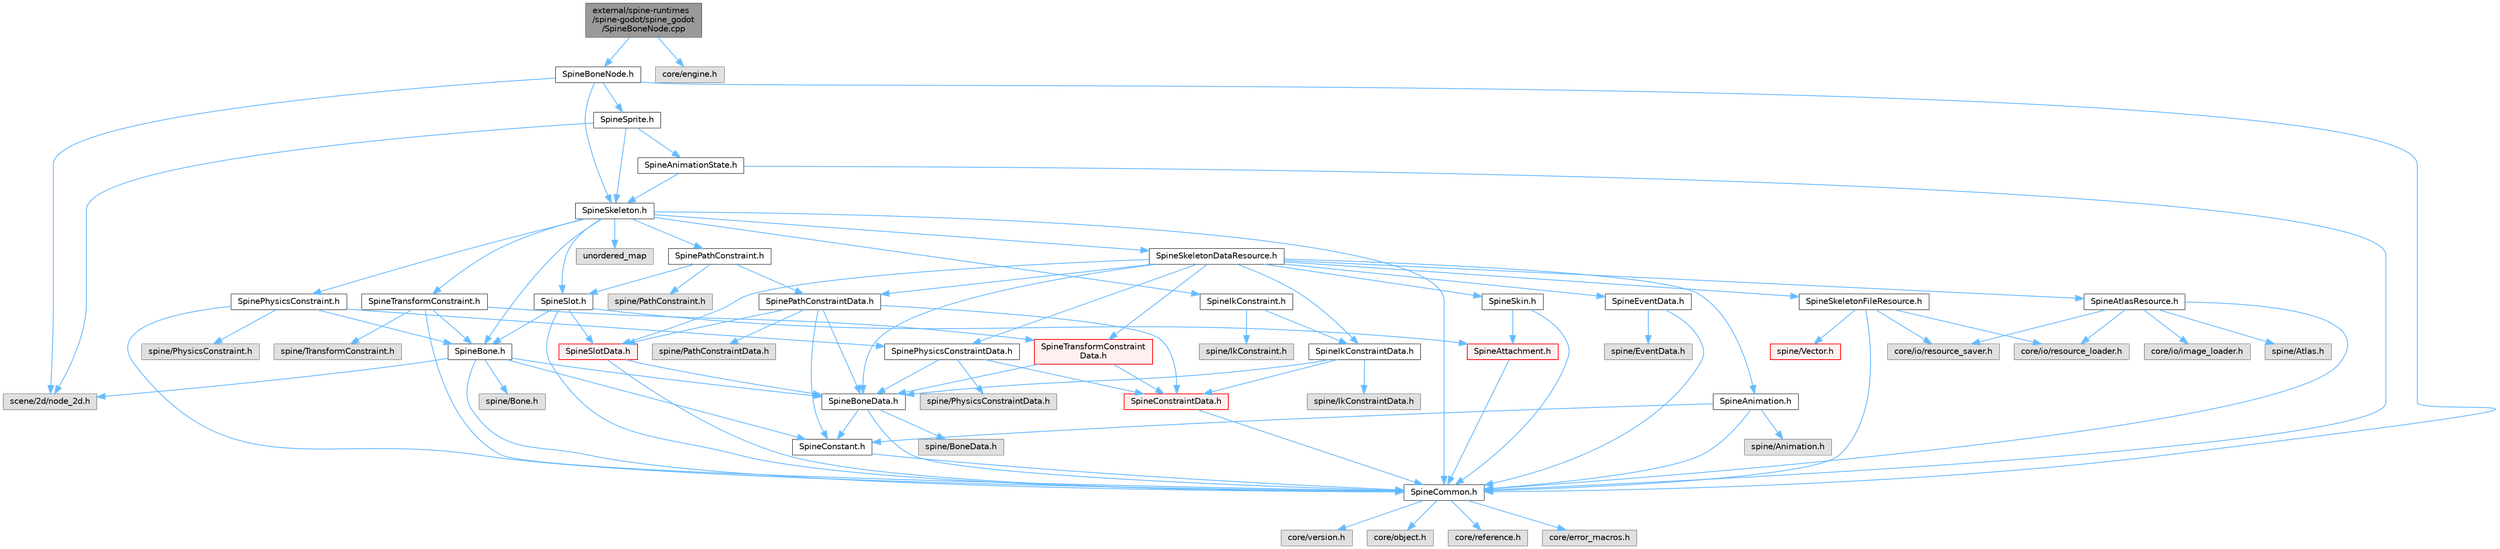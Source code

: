 digraph "external/spine-runtimes/spine-godot/spine_godot/SpineBoneNode.cpp"
{
 // LATEX_PDF_SIZE
  bgcolor="transparent";
  edge [fontname=Helvetica,fontsize=10,labelfontname=Helvetica,labelfontsize=10];
  node [fontname=Helvetica,fontsize=10,shape=box,height=0.2,width=0.4];
  Node1 [id="Node000001",label="external/spine-runtimes\l/spine-godot/spine_godot\l/SpineBoneNode.cpp",height=0.2,width=0.4,color="gray40", fillcolor="grey60", style="filled", fontcolor="black",tooltip=" "];
  Node1 -> Node2 [id="edge1_Node000001_Node000002",color="steelblue1",style="solid",tooltip=" "];
  Node2 [id="Node000002",label="SpineBoneNode.h",height=0.2,width=0.4,color="grey40", fillcolor="white", style="filled",URL="$_spine_bone_node_8h.html",tooltip=" "];
  Node2 -> Node3 [id="edge2_Node000002_Node000003",color="steelblue1",style="solid",tooltip=" "];
  Node3 [id="Node000003",label="SpineCommon.h",height=0.2,width=0.4,color="grey40", fillcolor="white", style="filled",URL="$_spine_common_8h.html",tooltip=" "];
  Node3 -> Node4 [id="edge3_Node000003_Node000004",color="steelblue1",style="solid",tooltip=" "];
  Node4 [id="Node000004",label="core/version.h",height=0.2,width=0.4,color="grey60", fillcolor="#E0E0E0", style="filled",tooltip=" "];
  Node3 -> Node5 [id="edge4_Node000003_Node000005",color="steelblue1",style="solid",tooltip=" "];
  Node5 [id="Node000005",label="core/object.h",height=0.2,width=0.4,color="grey60", fillcolor="#E0E0E0", style="filled",tooltip=" "];
  Node3 -> Node6 [id="edge5_Node000003_Node000006",color="steelblue1",style="solid",tooltip=" "];
  Node6 [id="Node000006",label="core/reference.h",height=0.2,width=0.4,color="grey60", fillcolor="#E0E0E0", style="filled",tooltip=" "];
  Node3 -> Node7 [id="edge6_Node000003_Node000007",color="steelblue1",style="solid",tooltip=" "];
  Node7 [id="Node000007",label="core/error_macros.h",height=0.2,width=0.4,color="grey60", fillcolor="#E0E0E0", style="filled",tooltip=" "];
  Node2 -> Node8 [id="edge7_Node000002_Node000008",color="steelblue1",style="solid",tooltip=" "];
  Node8 [id="Node000008",label="SpineSkeleton.h",height=0.2,width=0.4,color="grey40", fillcolor="white", style="filled",URL="$_spine_skeleton_8h.html",tooltip=" "];
  Node8 -> Node3 [id="edge8_Node000008_Node000003",color="steelblue1",style="solid",tooltip=" "];
  Node8 -> Node9 [id="edge9_Node000008_Node000009",color="steelblue1",style="solid",tooltip=" "];
  Node9 [id="Node000009",label="SpineSkeletonDataResource.h",height=0.2,width=0.4,color="grey40", fillcolor="white", style="filled",URL="$_spine_skeleton_data_resource_8h.html",tooltip=" "];
  Node9 -> Node10 [id="edge10_Node000009_Node000010",color="steelblue1",style="solid",tooltip=" "];
  Node10 [id="Node000010",label="SpineAnimation.h",height=0.2,width=0.4,color="grey40", fillcolor="white", style="filled",URL="$_spine_animation_8h.html",tooltip=" "];
  Node10 -> Node3 [id="edge11_Node000010_Node000003",color="steelblue1",style="solid",tooltip=" "];
  Node10 -> Node11 [id="edge12_Node000010_Node000011",color="steelblue1",style="solid",tooltip=" "];
  Node11 [id="Node000011",label="SpineConstant.h",height=0.2,width=0.4,color="grey40", fillcolor="white", style="filled",URL="$_spine_constant_8h.html",tooltip=" "];
  Node11 -> Node3 [id="edge13_Node000011_Node000003",color="steelblue1",style="solid",tooltip=" "];
  Node10 -> Node12 [id="edge14_Node000010_Node000012",color="steelblue1",style="solid",tooltip=" "];
  Node12 [id="Node000012",label="spine/Animation.h",height=0.2,width=0.4,color="grey60", fillcolor="#E0E0E0", style="filled",tooltip=" "];
  Node9 -> Node13 [id="edge15_Node000009_Node000013",color="steelblue1",style="solid",tooltip=" "];
  Node13 [id="Node000013",label="SpineAtlasResource.h",height=0.2,width=0.4,color="grey40", fillcolor="white", style="filled",URL="$_spine_atlas_resource_8h.html",tooltip=" "];
  Node13 -> Node3 [id="edge16_Node000013_Node000003",color="steelblue1",style="solid",tooltip=" "];
  Node13 -> Node14 [id="edge17_Node000013_Node000014",color="steelblue1",style="solid",tooltip=" "];
  Node14 [id="Node000014",label="core/io/resource_loader.h",height=0.2,width=0.4,color="grey60", fillcolor="#E0E0E0", style="filled",tooltip=" "];
  Node13 -> Node15 [id="edge18_Node000013_Node000015",color="steelblue1",style="solid",tooltip=" "];
  Node15 [id="Node000015",label="core/io/resource_saver.h",height=0.2,width=0.4,color="grey60", fillcolor="#E0E0E0", style="filled",tooltip=" "];
  Node13 -> Node16 [id="edge19_Node000013_Node000016",color="steelblue1",style="solid",tooltip=" "];
  Node16 [id="Node000016",label="core/io/image_loader.h",height=0.2,width=0.4,color="grey60", fillcolor="#E0E0E0", style="filled",tooltip=" "];
  Node13 -> Node17 [id="edge20_Node000013_Node000017",color="steelblue1",style="solid",tooltip=" "];
  Node17 [id="Node000017",label="spine/Atlas.h",height=0.2,width=0.4,color="grey60", fillcolor="#E0E0E0", style="filled",tooltip=" "];
  Node9 -> Node18 [id="edge21_Node000009_Node000018",color="steelblue1",style="solid",tooltip=" "];
  Node18 [id="Node000018",label="SpineBoneData.h",height=0.2,width=0.4,color="grey40", fillcolor="white", style="filled",URL="$_spine_bone_data_8h.html",tooltip=" "];
  Node18 -> Node3 [id="edge22_Node000018_Node000003",color="steelblue1",style="solid",tooltip=" "];
  Node18 -> Node11 [id="edge23_Node000018_Node000011",color="steelblue1",style="solid",tooltip=" "];
  Node18 -> Node19 [id="edge24_Node000018_Node000019",color="steelblue1",style="solid",tooltip=" "];
  Node19 [id="Node000019",label="spine/BoneData.h",height=0.2,width=0.4,color="grey60", fillcolor="#E0E0E0", style="filled",tooltip=" "];
  Node9 -> Node20 [id="edge25_Node000009_Node000020",color="steelblue1",style="solid",tooltip=" "];
  Node20 [id="Node000020",label="SpineEventData.h",height=0.2,width=0.4,color="grey40", fillcolor="white", style="filled",URL="$_spine_event_data_8h.html",tooltip=" "];
  Node20 -> Node3 [id="edge26_Node000020_Node000003",color="steelblue1",style="solid",tooltip=" "];
  Node20 -> Node21 [id="edge27_Node000020_Node000021",color="steelblue1",style="solid",tooltip=" "];
  Node21 [id="Node000021",label="spine/EventData.h",height=0.2,width=0.4,color="grey60", fillcolor="#E0E0E0", style="filled",tooltip=" "];
  Node9 -> Node22 [id="edge28_Node000009_Node000022",color="steelblue1",style="solid",tooltip=" "];
  Node22 [id="Node000022",label="SpineIkConstraintData.h",height=0.2,width=0.4,color="grey40", fillcolor="white", style="filled",URL="$_spine_ik_constraint_data_8h.html",tooltip=" "];
  Node22 -> Node23 [id="edge29_Node000022_Node000023",color="steelblue1",style="solid",tooltip=" "];
  Node23 [id="Node000023",label="SpineConstraintData.h",height=0.2,width=0.4,color="red", fillcolor="#FFF0F0", style="filled",URL="$_spine_constraint_data_8h.html",tooltip=" "];
  Node23 -> Node3 [id="edge30_Node000023_Node000003",color="steelblue1",style="solid",tooltip=" "];
  Node22 -> Node18 [id="edge31_Node000022_Node000018",color="steelblue1",style="solid",tooltip=" "];
  Node22 -> Node182 [id="edge32_Node000022_Node000182",color="steelblue1",style="solid",tooltip=" "];
  Node182 [id="Node000182",label="spine/IkConstraintData.h",height=0.2,width=0.4,color="grey60", fillcolor="#E0E0E0", style="filled",tooltip=" "];
  Node9 -> Node183 [id="edge33_Node000009_Node000183",color="steelblue1",style="solid",tooltip=" "];
  Node183 [id="Node000183",label="SpinePathConstraintData.h",height=0.2,width=0.4,color="grey40", fillcolor="white", style="filled",URL="$_spine_path_constraint_data_8h.html",tooltip=" "];
  Node183 -> Node23 [id="edge34_Node000183_Node000023",color="steelblue1",style="solid",tooltip=" "];
  Node183 -> Node11 [id="edge35_Node000183_Node000011",color="steelblue1",style="solid",tooltip=" "];
  Node183 -> Node18 [id="edge36_Node000183_Node000018",color="steelblue1",style="solid",tooltip=" "];
  Node183 -> Node184 [id="edge37_Node000183_Node000184",color="steelblue1",style="solid",tooltip=" "];
  Node184 [id="Node000184",label="SpineSlotData.h",height=0.2,width=0.4,color="red", fillcolor="#FFF0F0", style="filled",URL="$_spine_slot_data_8h.html",tooltip=" "];
  Node184 -> Node3 [id="edge38_Node000184_Node000003",color="steelblue1",style="solid",tooltip=" "];
  Node184 -> Node18 [id="edge39_Node000184_Node000018",color="steelblue1",style="solid",tooltip=" "];
  Node183 -> Node186 [id="edge40_Node000183_Node000186",color="steelblue1",style="solid",tooltip=" "];
  Node186 [id="Node000186",label="spine/PathConstraintData.h",height=0.2,width=0.4,color="grey60", fillcolor="#E0E0E0", style="filled",tooltip=" "];
  Node9 -> Node187 [id="edge41_Node000009_Node000187",color="steelblue1",style="solid",tooltip=" "];
  Node187 [id="Node000187",label="SpinePhysicsConstraintData.h",height=0.2,width=0.4,color="grey40", fillcolor="white", style="filled",URL="$_spine_physics_constraint_data_8h.html",tooltip=" "];
  Node187 -> Node23 [id="edge42_Node000187_Node000023",color="steelblue1",style="solid",tooltip=" "];
  Node187 -> Node18 [id="edge43_Node000187_Node000018",color="steelblue1",style="solid",tooltip=" "];
  Node187 -> Node188 [id="edge44_Node000187_Node000188",color="steelblue1",style="solid",tooltip=" "];
  Node188 [id="Node000188",label="spine/PhysicsConstraintData.h",height=0.2,width=0.4,color="grey60", fillcolor="#E0E0E0", style="filled",tooltip=" "];
  Node9 -> Node189 [id="edge45_Node000009_Node000189",color="steelblue1",style="solid",tooltip=" "];
  Node189 [id="Node000189",label="SpineSkeletonFileResource.h",height=0.2,width=0.4,color="grey40", fillcolor="white", style="filled",URL="$_spine_skeleton_file_resource_8h.html",tooltip=" "];
  Node189 -> Node3 [id="edge46_Node000189_Node000003",color="steelblue1",style="solid",tooltip=" "];
  Node189 -> Node14 [id="edge47_Node000189_Node000014",color="steelblue1",style="solid",tooltip=" "];
  Node189 -> Node15 [id="edge48_Node000189_Node000015",color="steelblue1",style="solid",tooltip=" "];
  Node189 -> Node190 [id="edge49_Node000189_Node000190",color="steelblue1",style="solid",tooltip=" "];
  Node190 [id="Node000190",label="spine/Vector.h",height=0.2,width=0.4,color="red", fillcolor="#FFF0F0", style="filled",URL="$external_2spine-runtimes_2spine-cpp_2spine-cpp_2include_2spine_2vector_8h.html",tooltip=" "];
  Node9 -> Node192 [id="edge50_Node000009_Node000192",color="steelblue1",style="solid",tooltip=" "];
  Node192 [id="Node000192",label="SpineSkin.h",height=0.2,width=0.4,color="grey40", fillcolor="white", style="filled",URL="$_spine_skin_8h.html",tooltip=" "];
  Node192 -> Node3 [id="edge51_Node000192_Node000003",color="steelblue1",style="solid",tooltip=" "];
  Node192 -> Node193 [id="edge52_Node000192_Node000193",color="steelblue1",style="solid",tooltip=" "];
  Node193 [id="Node000193",label="SpineAttachment.h",height=0.2,width=0.4,color="red", fillcolor="#FFF0F0", style="filled",URL="$_spine_attachment_8h.html",tooltip=" "];
  Node193 -> Node3 [id="edge53_Node000193_Node000003",color="steelblue1",style="solid",tooltip=" "];
  Node9 -> Node184 [id="edge54_Node000009_Node000184",color="steelblue1",style="solid",tooltip=" "];
  Node9 -> Node196 [id="edge55_Node000009_Node000196",color="steelblue1",style="solid",tooltip=" "];
  Node196 [id="Node000196",label="SpineTransformConstraint\lData.h",height=0.2,width=0.4,color="red", fillcolor="#FFF0F0", style="filled",URL="$_spine_transform_constraint_data_8h.html",tooltip=" "];
  Node196 -> Node23 [id="edge56_Node000196_Node000023",color="steelblue1",style="solid",tooltip=" "];
  Node196 -> Node18 [id="edge57_Node000196_Node000018",color="steelblue1",style="solid",tooltip=" "];
  Node8 -> Node198 [id="edge58_Node000008_Node000198",color="steelblue1",style="solid",tooltip=" "];
  Node198 [id="Node000198",label="SpineBone.h",height=0.2,width=0.4,color="grey40", fillcolor="white", style="filled",URL="$_spine_bone_8h.html",tooltip=" "];
  Node198 -> Node3 [id="edge59_Node000198_Node000003",color="steelblue1",style="solid",tooltip=" "];
  Node198 -> Node18 [id="edge60_Node000198_Node000018",color="steelblue1",style="solid",tooltip=" "];
  Node198 -> Node11 [id="edge61_Node000198_Node000011",color="steelblue1",style="solid",tooltip=" "];
  Node198 -> Node199 [id="edge62_Node000198_Node000199",color="steelblue1",style="solid",tooltip=" "];
  Node199 [id="Node000199",label="scene/2d/node_2d.h",height=0.2,width=0.4,color="grey60", fillcolor="#E0E0E0", style="filled",tooltip=" "];
  Node198 -> Node200 [id="edge63_Node000198_Node000200",color="steelblue1",style="solid",tooltip=" "];
  Node200 [id="Node000200",label="spine/Bone.h",height=0.2,width=0.4,color="grey60", fillcolor="#E0E0E0", style="filled",tooltip=" "];
  Node8 -> Node201 [id="edge64_Node000008_Node000201",color="steelblue1",style="solid",tooltip=" "];
  Node201 [id="Node000201",label="SpineSlot.h",height=0.2,width=0.4,color="grey40", fillcolor="white", style="filled",URL="$_spine_slot_8h.html",tooltip=" "];
  Node201 -> Node3 [id="edge65_Node000201_Node000003",color="steelblue1",style="solid",tooltip=" "];
  Node201 -> Node184 [id="edge66_Node000201_Node000184",color="steelblue1",style="solid",tooltip=" "];
  Node201 -> Node193 [id="edge67_Node000201_Node000193",color="steelblue1",style="solid",tooltip=" "];
  Node201 -> Node198 [id="edge68_Node000201_Node000198",color="steelblue1",style="solid",tooltip=" "];
  Node8 -> Node202 [id="edge69_Node000008_Node000202",color="steelblue1",style="solid",tooltip=" "];
  Node202 [id="Node000202",label="SpineIkConstraint.h",height=0.2,width=0.4,color="grey40", fillcolor="white", style="filled",URL="$_spine_ik_constraint_8h.html",tooltip=" "];
  Node202 -> Node22 [id="edge70_Node000202_Node000022",color="steelblue1",style="solid",tooltip=" "];
  Node202 -> Node203 [id="edge71_Node000202_Node000203",color="steelblue1",style="solid",tooltip=" "];
  Node203 [id="Node000203",label="spine/IkConstraint.h",height=0.2,width=0.4,color="grey60", fillcolor="#E0E0E0", style="filled",tooltip=" "];
  Node8 -> Node204 [id="edge72_Node000008_Node000204",color="steelblue1",style="solid",tooltip=" "];
  Node204 [id="Node000204",label="SpineTransformConstraint.h",height=0.2,width=0.4,color="grey40", fillcolor="white", style="filled",URL="$_spine_transform_constraint_8h.html",tooltip=" "];
  Node204 -> Node3 [id="edge73_Node000204_Node000003",color="steelblue1",style="solid",tooltip=" "];
  Node204 -> Node196 [id="edge74_Node000204_Node000196",color="steelblue1",style="solid",tooltip=" "];
  Node204 -> Node198 [id="edge75_Node000204_Node000198",color="steelblue1",style="solid",tooltip=" "];
  Node204 -> Node205 [id="edge76_Node000204_Node000205",color="steelblue1",style="solid",tooltip=" "];
  Node205 [id="Node000205",label="spine/TransformConstraint.h",height=0.2,width=0.4,color="grey60", fillcolor="#E0E0E0", style="filled",tooltip=" "];
  Node8 -> Node206 [id="edge77_Node000008_Node000206",color="steelblue1",style="solid",tooltip=" "];
  Node206 [id="Node000206",label="SpinePathConstraint.h",height=0.2,width=0.4,color="grey40", fillcolor="white", style="filled",URL="$_spine_path_constraint_8h.html",tooltip=" "];
  Node206 -> Node183 [id="edge78_Node000206_Node000183",color="steelblue1",style="solid",tooltip=" "];
  Node206 -> Node201 [id="edge79_Node000206_Node000201",color="steelblue1",style="solid",tooltip=" "];
  Node206 -> Node207 [id="edge80_Node000206_Node000207",color="steelblue1",style="solid",tooltip=" "];
  Node207 [id="Node000207",label="spine/PathConstraint.h",height=0.2,width=0.4,color="grey60", fillcolor="#E0E0E0", style="filled",tooltip=" "];
  Node8 -> Node208 [id="edge81_Node000008_Node000208",color="steelblue1",style="solid",tooltip=" "];
  Node208 [id="Node000208",label="SpinePhysicsConstraint.h",height=0.2,width=0.4,color="grey40", fillcolor="white", style="filled",URL="$_spine_physics_constraint_8h.html",tooltip=" "];
  Node208 -> Node3 [id="edge82_Node000208_Node000003",color="steelblue1",style="solid",tooltip=" "];
  Node208 -> Node187 [id="edge83_Node000208_Node000187",color="steelblue1",style="solid",tooltip=" "];
  Node208 -> Node198 [id="edge84_Node000208_Node000198",color="steelblue1",style="solid",tooltip=" "];
  Node208 -> Node209 [id="edge85_Node000208_Node000209",color="steelblue1",style="solid",tooltip=" "];
  Node209 [id="Node000209",label="spine/PhysicsConstraint.h",height=0.2,width=0.4,color="grey60", fillcolor="#E0E0E0", style="filled",tooltip=" "];
  Node8 -> Node210 [id="edge86_Node000008_Node000210",color="steelblue1",style="solid",tooltip=" "];
  Node210 [id="Node000210",label="unordered_map",height=0.2,width=0.4,color="grey60", fillcolor="#E0E0E0", style="filled",tooltip=" "];
  Node2 -> Node211 [id="edge87_Node000002_Node000211",color="steelblue1",style="solid",tooltip=" "];
  Node211 [id="Node000211",label="SpineSprite.h",height=0.2,width=0.4,color="grey40", fillcolor="white", style="filled",URL="$_spine_sprite_8h.html",tooltip=" "];
  Node211 -> Node8 [id="edge88_Node000211_Node000008",color="steelblue1",style="solid",tooltip=" "];
  Node211 -> Node212 [id="edge89_Node000211_Node000212",color="steelblue1",style="solid",tooltip=" "];
  Node212 [id="Node000212",label="SpineAnimationState.h",height=0.2,width=0.4,color="grey40", fillcolor="white", style="filled",URL="$_spine_animation_state_8h.html",tooltip=" "];
  Node212 -> Node3 [id="edge90_Node000212_Node000003",color="steelblue1",style="solid",tooltip=" "];
  Node212 -> Node8 [id="edge91_Node000212_Node000008",color="steelblue1",style="solid",tooltip=" "];
  Node211 -> Node199 [id="edge92_Node000211_Node000199",color="steelblue1",style="solid",tooltip=" "];
  Node2 -> Node199 [id="edge93_Node000002_Node000199",color="steelblue1",style="solid",tooltip=" "];
  Node1 -> Node213 [id="edge94_Node000001_Node000213",color="steelblue1",style="solid",tooltip=" "];
  Node213 [id="Node000213",label="core/engine.h",height=0.2,width=0.4,color="grey60", fillcolor="#E0E0E0", style="filled",tooltip=" "];
}
